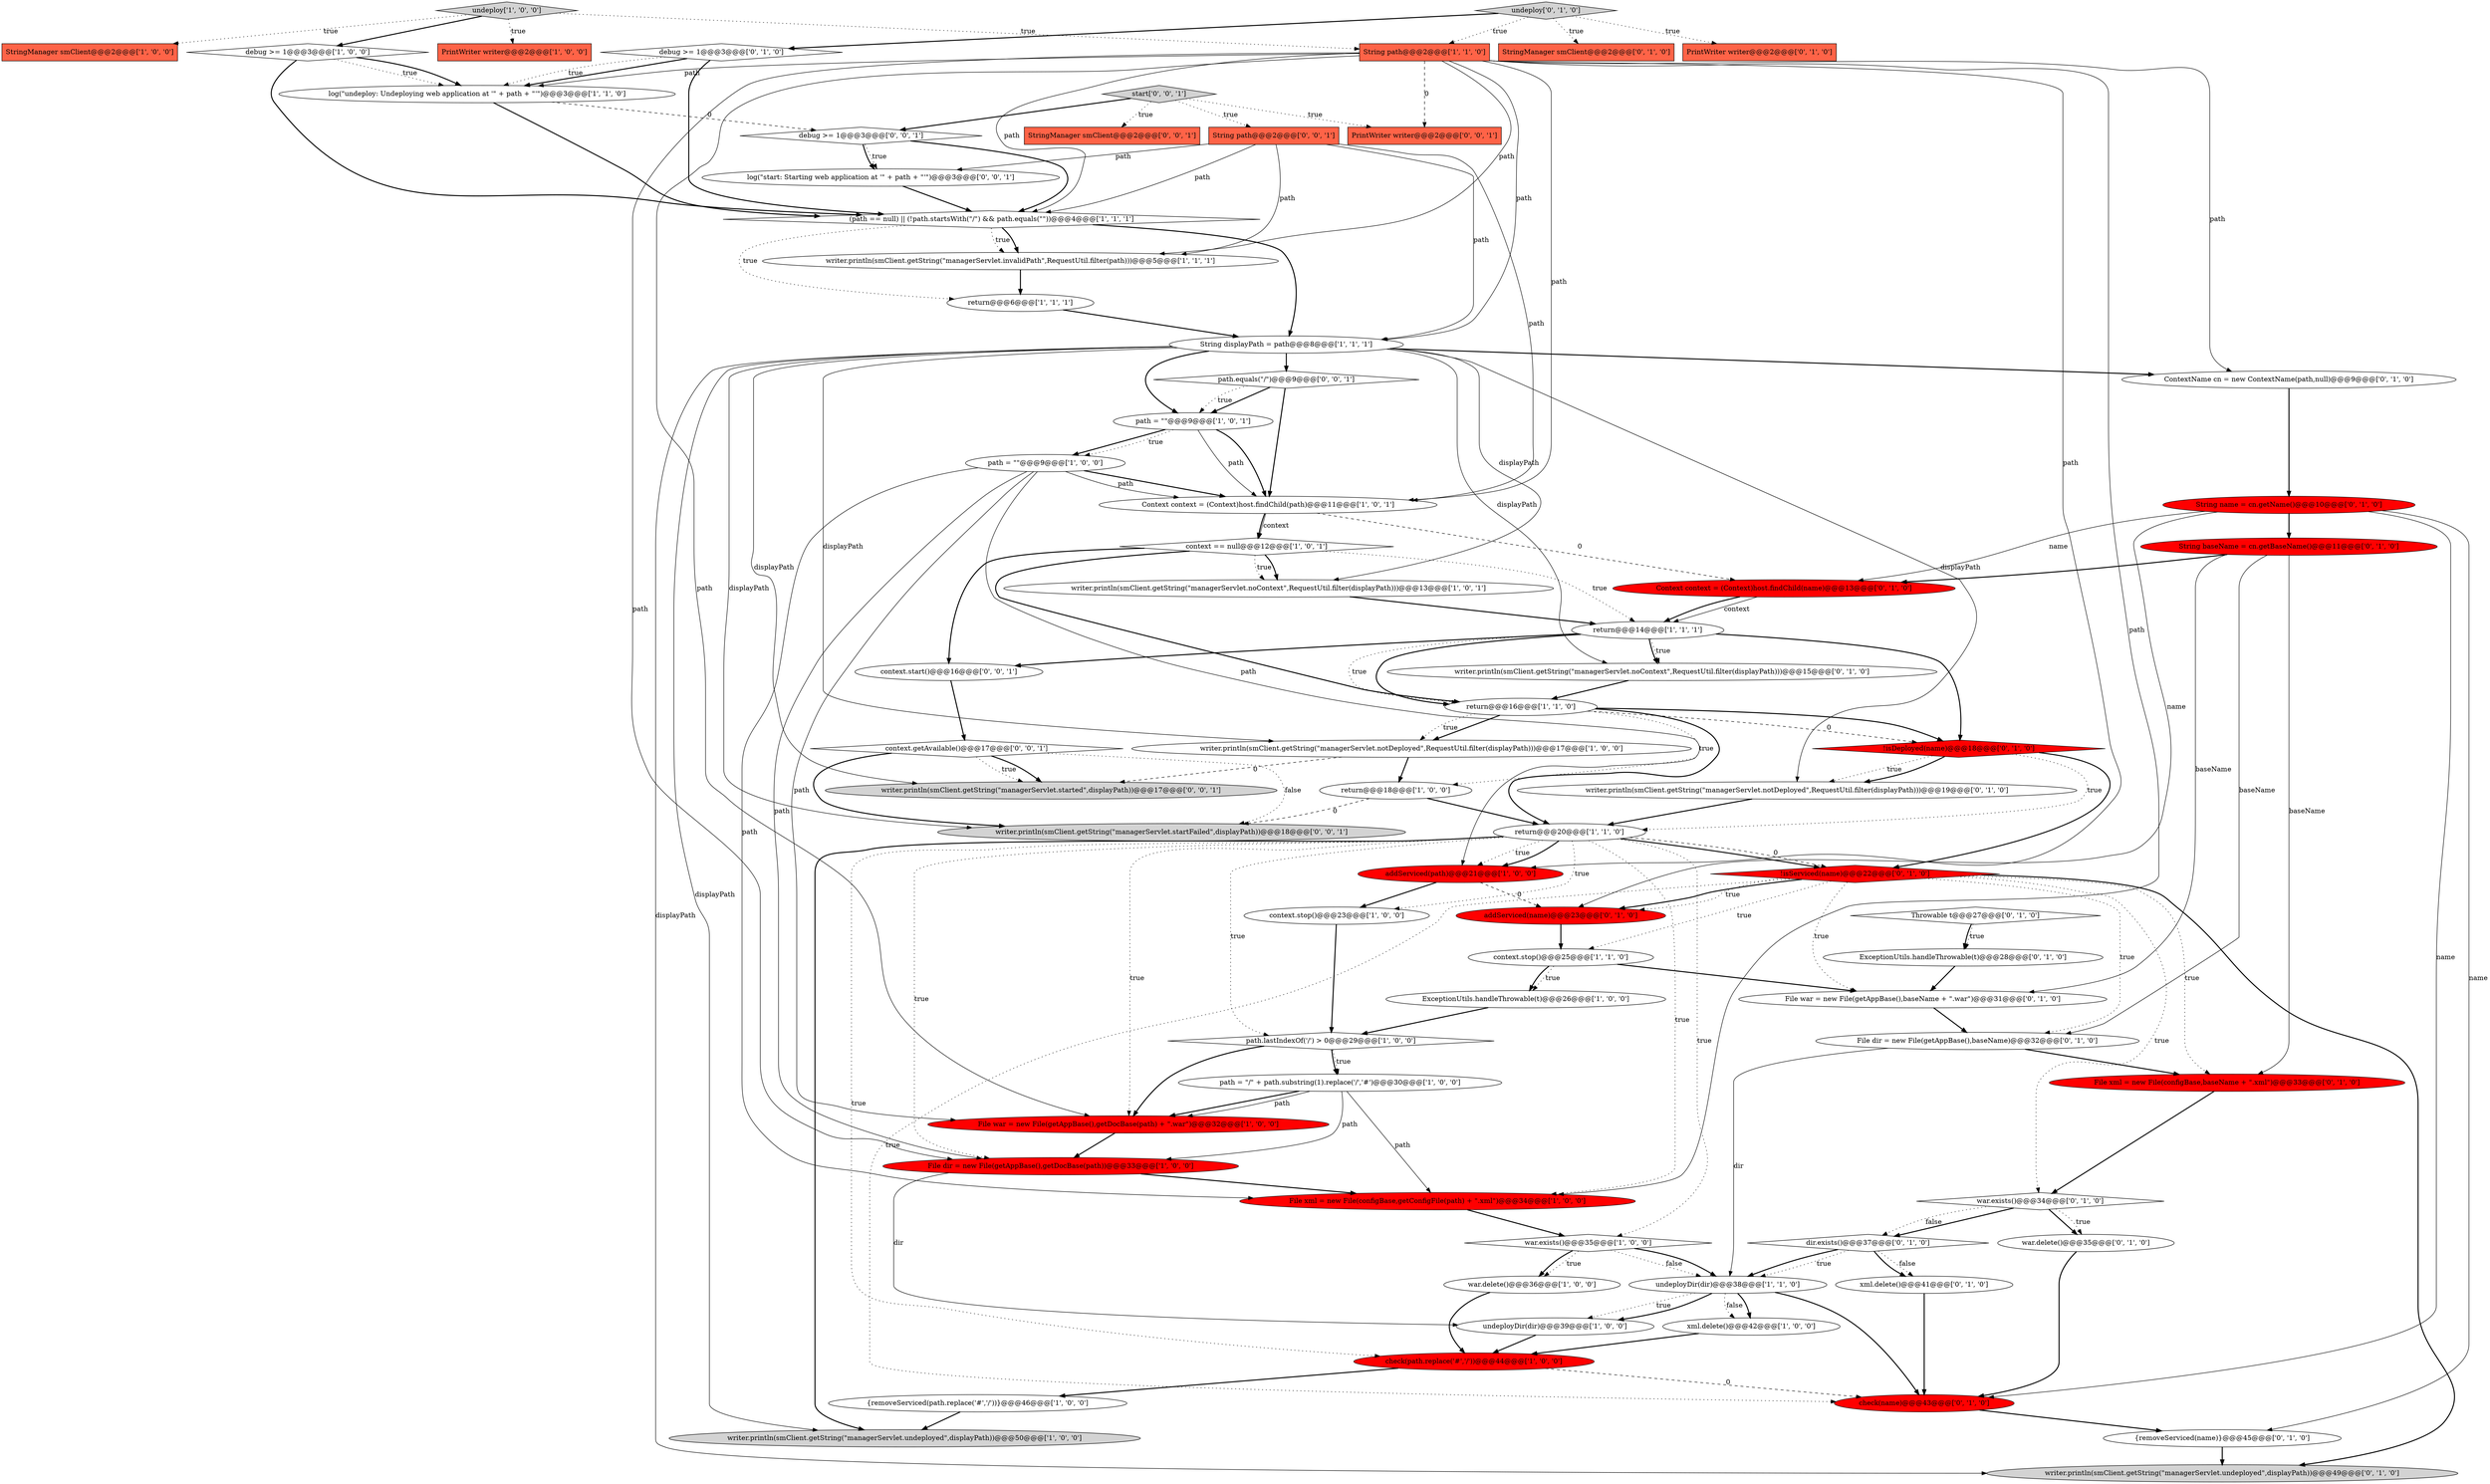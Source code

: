 digraph {
59 [style = filled, label = "Context context = (Context)host.findChild(name)@@@13@@@['0', '1', '0']", fillcolor = red, shape = ellipse image = "AAA1AAABBB2BBB"];
20 [style = filled, label = "writer.println(smClient.getString(\"managerServlet.invalidPath\",RequestUtil.filter(path)))@@@5@@@['1', '1', '1']", fillcolor = white, shape = ellipse image = "AAA0AAABBB1BBB"];
48 [style = filled, label = "debug >= 1@@@3@@@['0', '1', '0']", fillcolor = white, shape = diamond image = "AAA0AAABBB2BBB"];
32 [style = filled, label = "File war = new File(getAppBase(),getDocBase(path) + \".war\")@@@32@@@['1', '0', '0']", fillcolor = red, shape = ellipse image = "AAA1AAABBB1BBB"];
52 [style = filled, label = "addServiced(name)@@@23@@@['0', '1', '0']", fillcolor = red, shape = ellipse image = "AAA1AAABBB2BBB"];
54 [style = filled, label = "writer.println(smClient.getString(\"managerServlet.undeployed\",displayPath))@@@49@@@['0', '1', '0']", fillcolor = lightgray, shape = ellipse image = "AAA0AAABBB2BBB"];
15 [style = filled, label = "return@@@14@@@['1', '1', '1']", fillcolor = white, shape = ellipse image = "AAA0AAABBB1BBB"];
62 [style = filled, label = "log(\"start: Starting web application at '\" + path + \"'\")@@@3@@@['0', '0', '1']", fillcolor = white, shape = ellipse image = "AAA0AAABBB3BBB"];
51 [style = filled, label = "!isServiced(name)@@@22@@@['0', '1', '0']", fillcolor = red, shape = diamond image = "AAA1AAABBB2BBB"];
47 [style = filled, label = "dir.exists()@@@37@@@['0', '1', '0']", fillcolor = white, shape = diamond image = "AAA0AAABBB2BBB"];
11 [style = filled, label = "StringManager smClient@@@2@@@['1', '0', '0']", fillcolor = tomato, shape = box image = "AAA0AAABBB1BBB"];
60 [style = filled, label = "{removeServiced(name)}@@@45@@@['0', '1', '0']", fillcolor = white, shape = ellipse image = "AAA0AAABBB2BBB"];
63 [style = filled, label = "String path@@@2@@@['0', '0', '1']", fillcolor = tomato, shape = box image = "AAA0AAABBB3BBB"];
8 [style = filled, label = "undeployDir(dir)@@@38@@@['1', '1', '0']", fillcolor = white, shape = ellipse image = "AAA0AAABBB1BBB"];
38 [style = filled, label = "Throwable t@@@27@@@['0', '1', '0']", fillcolor = white, shape = diamond image = "AAA0AAABBB2BBB"];
50 [style = filled, label = "ExceptionUtils.handleThrowable(t)@@@28@@@['0', '1', '0']", fillcolor = white, shape = ellipse image = "AAA0AAABBB2BBB"];
64 [style = filled, label = "path.equals(\"/\")@@@9@@@['0', '0', '1']", fillcolor = white, shape = diamond image = "AAA0AAABBB3BBB"];
57 [style = filled, label = "writer.println(smClient.getString(\"managerServlet.noContext\",RequestUtil.filter(displayPath)))@@@15@@@['0', '1', '0']", fillcolor = white, shape = ellipse image = "AAA0AAABBB2BBB"];
70 [style = filled, label = "PrintWriter writer@@@2@@@['0', '0', '1']", fillcolor = tomato, shape = box image = "AAA0AAABBB3BBB"];
21 [style = filled, label = "undeploy['1', '0', '0']", fillcolor = lightgray, shape = diamond image = "AAA0AAABBB1BBB"];
22 [style = filled, label = "return@@@20@@@['1', '1', '0']", fillcolor = white, shape = ellipse image = "AAA0AAABBB1BBB"];
61 [style = filled, label = "check(name)@@@43@@@['0', '1', '0']", fillcolor = red, shape = ellipse image = "AAA1AAABBB2BBB"];
27 [style = filled, label = "path = \"/\" + path.substring(1).replace('/','#')@@@30@@@['1', '0', '0']", fillcolor = white, shape = ellipse image = "AAA0AAABBB1BBB"];
3 [style = filled, label = "writer.println(smClient.getString(\"managerServlet.notDeployed\",RequestUtil.filter(displayPath)))@@@17@@@['1', '0', '0']", fillcolor = white, shape = ellipse image = "AAA0AAABBB1BBB"];
42 [style = filled, label = "StringManager smClient@@@2@@@['0', '1', '0']", fillcolor = tomato, shape = box image = "AAA0AAABBB2BBB"];
44 [style = filled, label = "war.delete()@@@35@@@['0', '1', '0']", fillcolor = white, shape = ellipse image = "AAA0AAABBB2BBB"];
0 [style = filled, label = "context.stop()@@@23@@@['1', '0', '0']", fillcolor = white, shape = ellipse image = "AAA0AAABBB1BBB"];
19 [style = filled, label = "{removeServiced(path.replace('#','/'))}@@@46@@@['1', '0', '0']", fillcolor = white, shape = ellipse image = "AAA0AAABBB1BBB"];
45 [style = filled, label = "xml.delete()@@@41@@@['0', '1', '0']", fillcolor = white, shape = ellipse image = "AAA0AAABBB2BBB"];
66 [style = filled, label = "start['0', '0', '1']", fillcolor = lightgray, shape = diamond image = "AAA0AAABBB3BBB"];
17 [style = filled, label = "undeployDir(dir)@@@39@@@['1', '0', '0']", fillcolor = white, shape = ellipse image = "AAA0AAABBB1BBB"];
14 [style = filled, label = "return@@@16@@@['1', '1', '0']", fillcolor = white, shape = ellipse image = "AAA0AAABBB1BBB"];
7 [style = filled, label = "writer.println(smClient.getString(\"managerServlet.noContext\",RequestUtil.filter(displayPath)))@@@13@@@['1', '0', '1']", fillcolor = white, shape = ellipse image = "AAA0AAABBB1BBB"];
29 [style = filled, label = "context.stop()@@@25@@@['1', '1', '0']", fillcolor = white, shape = ellipse image = "AAA0AAABBB1BBB"];
53 [style = filled, label = "File dir = new File(getAppBase(),baseName)@@@32@@@['0', '1', '0']", fillcolor = white, shape = ellipse image = "AAA0AAABBB2BBB"];
43 [style = filled, label = "war.exists()@@@34@@@['0', '1', '0']", fillcolor = white, shape = diamond image = "AAA0AAABBB2BBB"];
58 [style = filled, label = "undeploy['0', '1', '0']", fillcolor = lightgray, shape = diamond image = "AAA0AAABBB2BBB"];
69 [style = filled, label = "context.start()@@@16@@@['0', '0', '1']", fillcolor = white, shape = ellipse image = "AAA0AAABBB3BBB"];
46 [style = filled, label = "File war = new File(getAppBase(),baseName + \".war\")@@@31@@@['0', '1', '0']", fillcolor = white, shape = ellipse image = "AAA0AAABBB2BBB"];
13 [style = filled, label = "return@@@18@@@['1', '0', '0']", fillcolor = white, shape = ellipse image = "AAA0AAABBB1BBB"];
5 [style = filled, label = "context == null@@@12@@@['1', '0', '1']", fillcolor = white, shape = diamond image = "AAA0AAABBB1BBB"];
9 [style = filled, label = "debug >= 1@@@3@@@['1', '0', '0']", fillcolor = white, shape = diamond image = "AAA0AAABBB1BBB"];
37 [style = filled, label = "File xml = new File(configBase,baseName + \".xml\")@@@33@@@['0', '1', '0']", fillcolor = red, shape = ellipse image = "AAA1AAABBB2BBB"];
40 [style = filled, label = "String name = cn.getName()@@@10@@@['0', '1', '0']", fillcolor = red, shape = ellipse image = "AAA1AAABBB2BBB"];
71 [style = filled, label = "writer.println(smClient.getString(\"managerServlet.startFailed\",displayPath))@@@18@@@['0', '0', '1']", fillcolor = lightgray, shape = ellipse image = "AAA0AAABBB3BBB"];
10 [style = filled, label = "xml.delete()@@@42@@@['1', '0', '0']", fillcolor = white, shape = ellipse image = "AAA0AAABBB1BBB"];
39 [style = filled, label = "PrintWriter writer@@@2@@@['0', '1', '0']", fillcolor = tomato, shape = box image = "AAA0AAABBB2BBB"];
31 [style = filled, label = "log(\"undeploy: Undeploying web application at '\" + path + \"'\")@@@3@@@['1', '1', '0']", fillcolor = white, shape = ellipse image = "AAA0AAABBB1BBB"];
28 [style = filled, label = "war.exists()@@@35@@@['1', '0', '0']", fillcolor = white, shape = diamond image = "AAA0AAABBB1BBB"];
18 [style = filled, label = "Context context = (Context)host.findChild(path)@@@11@@@['1', '0', '1']", fillcolor = white, shape = ellipse image = "AAA0AAABBB1BBB"];
49 [style = filled, label = "String baseName = cn.getBaseName()@@@11@@@['0', '1', '0']", fillcolor = red, shape = ellipse image = "AAA1AAABBB2BBB"];
30 [style = filled, label = "addServiced(path)@@@21@@@['1', '0', '0']", fillcolor = red, shape = ellipse image = "AAA1AAABBB1BBB"];
68 [style = filled, label = "debug >= 1@@@3@@@['0', '0', '1']", fillcolor = white, shape = diamond image = "AAA0AAABBB3BBB"];
4 [style = filled, label = "war.delete()@@@36@@@['1', '0', '0']", fillcolor = white, shape = ellipse image = "AAA0AAABBB1BBB"];
65 [style = filled, label = "context.getAvailable()@@@17@@@['0', '0', '1']", fillcolor = white, shape = diamond image = "AAA0AAABBB3BBB"];
35 [style = filled, label = "check(path.replace('#','/'))@@@44@@@['1', '0', '0']", fillcolor = red, shape = ellipse image = "AAA1AAABBB1BBB"];
6 [style = filled, label = "path = \"\"@@@9@@@['1', '0', '0']", fillcolor = white, shape = ellipse image = "AAA0AAABBB1BBB"];
16 [style = filled, label = "File dir = new File(getAppBase(),getDocBase(path))@@@33@@@['1', '0', '0']", fillcolor = red, shape = ellipse image = "AAA1AAABBB1BBB"];
23 [style = filled, label = "path = \"\"@@@9@@@['1', '0', '1']", fillcolor = white, shape = ellipse image = "AAA0AAABBB1BBB"];
24 [style = filled, label = "ExceptionUtils.handleThrowable(t)@@@26@@@['1', '0', '0']", fillcolor = white, shape = ellipse image = "AAA0AAABBB1BBB"];
34 [style = filled, label = "String path@@@2@@@['1', '1', '0']", fillcolor = tomato, shape = box image = "AAA0AAABBB1BBB"];
36 [style = filled, label = "writer.println(smClient.getString(\"managerServlet.undeployed\",displayPath))@@@50@@@['1', '0', '0']", fillcolor = lightgray, shape = ellipse image = "AAA0AAABBB1BBB"];
56 [style = filled, label = "ContextName cn = new ContextName(path,null)@@@9@@@['0', '1', '0']", fillcolor = white, shape = ellipse image = "AAA0AAABBB2BBB"];
1 [style = filled, label = "path.lastIndexOf('/') > 0@@@29@@@['1', '0', '0']", fillcolor = white, shape = diamond image = "AAA0AAABBB1BBB"];
25 [style = filled, label = "(path == null) || (!path.startsWith(\"/\") && path.equals(\"\"))@@@4@@@['1', '1', '1']", fillcolor = white, shape = diamond image = "AAA0AAABBB1BBB"];
41 [style = filled, label = "!isDeployed(name)@@@18@@@['0', '1', '0']", fillcolor = red, shape = diamond image = "AAA1AAABBB2BBB"];
2 [style = filled, label = "File xml = new File(configBase,getConfigFile(path) + \".xml\")@@@34@@@['1', '0', '0']", fillcolor = red, shape = ellipse image = "AAA1AAABBB1BBB"];
67 [style = filled, label = "StringManager smClient@@@2@@@['0', '0', '1']", fillcolor = tomato, shape = box image = "AAA0AAABBB3BBB"];
72 [style = filled, label = "writer.println(smClient.getString(\"managerServlet.started\",displayPath))@@@17@@@['0', '0', '1']", fillcolor = lightgray, shape = ellipse image = "AAA0AAABBB3BBB"];
26 [style = filled, label = "return@@@6@@@['1', '1', '1']", fillcolor = white, shape = ellipse image = "AAA0AAABBB1BBB"];
33 [style = filled, label = "PrintWriter writer@@@2@@@['1', '0', '0']", fillcolor = tomato, shape = box image = "AAA0AAABBB1BBB"];
55 [style = filled, label = "writer.println(smClient.getString(\"managerServlet.notDeployed\",RequestUtil.filter(displayPath)))@@@19@@@['0', '1', '0']", fillcolor = white, shape = ellipse image = "AAA0AAABBB2BBB"];
12 [style = filled, label = "String displayPath = path@@@8@@@['1', '1', '1']", fillcolor = white, shape = ellipse image = "AAA0AAABBB1BBB"];
14->3 [style = bold, label=""];
12->72 [style = solid, label="displayPath"];
51->37 [style = dotted, label="true"];
8->10 [style = bold, label=""];
40->49 [style = bold, label=""];
66->63 [style = dotted, label="true"];
27->32 [style = bold, label=""];
49->59 [style = bold, label=""];
21->11 [style = dotted, label="true"];
20->26 [style = bold, label=""];
34->25 [style = solid, label="path"];
12->71 [style = solid, label="displayPath"];
64->18 [style = bold, label=""];
3->72 [style = dashed, label="0"];
1->27 [style = bold, label=""];
57->14 [style = bold, label=""];
10->35 [style = bold, label=""];
63->62 [style = solid, label="path"];
6->32 [style = solid, label="path"];
63->20 [style = solid, label="path"];
19->36 [style = bold, label=""];
8->10 [style = dotted, label="false"];
15->57 [style = bold, label=""];
22->30 [style = bold, label=""];
58->34 [style = dotted, label="true"];
34->18 [style = solid, label="path"];
38->50 [style = bold, label=""];
30->52 [style = dashed, label="0"];
26->12 [style = bold, label=""];
37->43 [style = bold, label=""];
45->61 [style = bold, label=""];
22->16 [style = dotted, label="true"];
51->52 [style = dotted, label="true"];
29->46 [style = bold, label=""];
14->3 [style = dotted, label="true"];
15->41 [style = bold, label=""];
22->35 [style = dotted, label="true"];
49->46 [style = solid, label="baseName"];
51->53 [style = dotted, label="true"];
51->43 [style = dotted, label="true"];
13->22 [style = bold, label=""];
15->57 [style = dotted, label="true"];
43->44 [style = bold, label=""];
12->3 [style = solid, label="displayPath"];
66->70 [style = dotted, label="true"];
49->53 [style = solid, label="baseName"];
2->28 [style = bold, label=""];
34->32 [style = solid, label="path"];
1->27 [style = dotted, label="true"];
17->35 [style = bold, label=""];
34->20 [style = solid, label="path"];
34->2 [style = solid, label="path"];
16->17 [style = solid, label="dir"];
51->54 [style = bold, label=""];
22->0 [style = dotted, label="true"];
62->25 [style = bold, label=""];
8->17 [style = dotted, label="true"];
14->22 [style = bold, label=""];
9->31 [style = dotted, label="true"];
15->14 [style = dotted, label="true"];
12->55 [style = solid, label="displayPath"];
34->12 [style = solid, label="path"];
8->61 [style = bold, label=""];
21->33 [style = dotted, label="true"];
65->72 [style = dotted, label="true"];
8->17 [style = bold, label=""];
21->9 [style = bold, label=""];
28->8 [style = dotted, label="false"];
43->47 [style = bold, label=""];
65->72 [style = bold, label=""];
5->7 [style = dotted, label="true"];
51->29 [style = dotted, label="true"];
25->20 [style = dotted, label="true"];
6->16 [style = solid, label="path"];
1->32 [style = bold, label=""];
43->47 [style = dotted, label="false"];
5->7 [style = bold, label=""];
13->71 [style = dashed, label="0"];
22->32 [style = dotted, label="true"];
6->18 [style = solid, label="path"];
38->50 [style = dotted, label="true"];
56->40 [style = bold, label=""];
25->26 [style = dotted, label="true"];
40->52 [style = solid, label="name"];
63->25 [style = solid, label="path"];
65->71 [style = dotted, label="false"];
44->61 [style = bold, label=""];
60->54 [style = bold, label=""];
59->15 [style = solid, label="context"];
47->8 [style = dotted, label="true"];
68->62 [style = dotted, label="true"];
31->25 [style = bold, label=""];
12->7 [style = solid, label="displayPath"];
15->14 [style = bold, label=""];
34->30 [style = solid, label="path"];
12->57 [style = solid, label="displayPath"];
68->25 [style = bold, label=""];
9->31 [style = bold, label=""];
6->18 [style = bold, label=""];
35->61 [style = dashed, label="0"];
66->67 [style = dotted, label="true"];
40->59 [style = solid, label="name"];
53->8 [style = solid, label="dir"];
51->61 [style = dotted, label="true"];
47->45 [style = dotted, label="false"];
58->39 [style = dotted, label="true"];
32->16 [style = bold, label=""];
51->52 [style = bold, label=""];
65->71 [style = bold, label=""];
5->15 [style = dotted, label="true"];
63->12 [style = solid, label="path"];
48->31 [style = bold, label=""];
6->30 [style = solid, label="path"];
27->32 [style = solid, label="path"];
34->56 [style = solid, label="path"];
43->44 [style = dotted, label="true"];
25->20 [style = bold, label=""];
22->1 [style = dotted, label="true"];
12->54 [style = solid, label="displayPath"];
22->51 [style = bold, label=""];
53->37 [style = bold, label=""];
58->48 [style = bold, label=""];
12->56 [style = bold, label=""];
0->1 [style = bold, label=""];
23->6 [style = bold, label=""];
28->8 [style = bold, label=""];
34->31 [style = solid, label="path"];
41->55 [style = dotted, label="true"];
28->4 [style = dotted, label="true"];
58->42 [style = dotted, label="true"];
7->15 [style = bold, label=""];
6->2 [style = solid, label="path"];
30->0 [style = bold, label=""];
47->45 [style = bold, label=""];
40->60 [style = solid, label="name"];
24->1 [style = bold, label=""];
29->24 [style = dotted, label="true"];
14->41 [style = bold, label=""];
23->18 [style = bold, label=""];
12->36 [style = solid, label="displayPath"];
23->18 [style = solid, label="path"];
14->41 [style = dashed, label="0"];
69->65 [style = bold, label=""];
4->35 [style = bold, label=""];
41->22 [style = dotted, label="true"];
61->60 [style = bold, label=""];
27->2 [style = solid, label="path"];
47->8 [style = bold, label=""];
23->6 [style = dotted, label="true"];
41->55 [style = bold, label=""];
15->69 [style = bold, label=""];
59->15 [style = bold, label=""];
50->46 [style = bold, label=""];
68->62 [style = bold, label=""];
18->59 [style = dashed, label="0"];
35->19 [style = bold, label=""];
48->31 [style = dotted, label="true"];
46->53 [style = bold, label=""];
66->68 [style = bold, label=""];
22->28 [style = dotted, label="true"];
21->34 [style = dotted, label="true"];
49->37 [style = solid, label="baseName"];
5->14 [style = bold, label=""];
16->2 [style = bold, label=""];
18->5 [style = solid, label="context"];
14->13 [style = dotted, label="true"];
55->22 [style = bold, label=""];
22->2 [style = dotted, label="true"];
64->23 [style = bold, label=""];
34->70 [style = dashed, label="0"];
34->16 [style = solid, label="path"];
64->23 [style = dotted, label="true"];
25->12 [style = bold, label=""];
41->51 [style = bold, label=""];
18->5 [style = bold, label=""];
9->25 [style = bold, label=""];
22->36 [style = bold, label=""];
5->69 [style = bold, label=""];
12->64 [style = bold, label=""];
48->25 [style = bold, label=""];
3->13 [style = bold, label=""];
52->29 [style = bold, label=""];
12->23 [style = bold, label=""];
27->16 [style = solid, label="path"];
40->61 [style = solid, label="name"];
22->30 [style = dotted, label="true"];
31->68 [style = dashed, label="0"];
29->24 [style = bold, label=""];
63->18 [style = solid, label="path"];
51->46 [style = dotted, label="true"];
28->4 [style = bold, label=""];
22->51 [style = dashed, label="0"];
}
